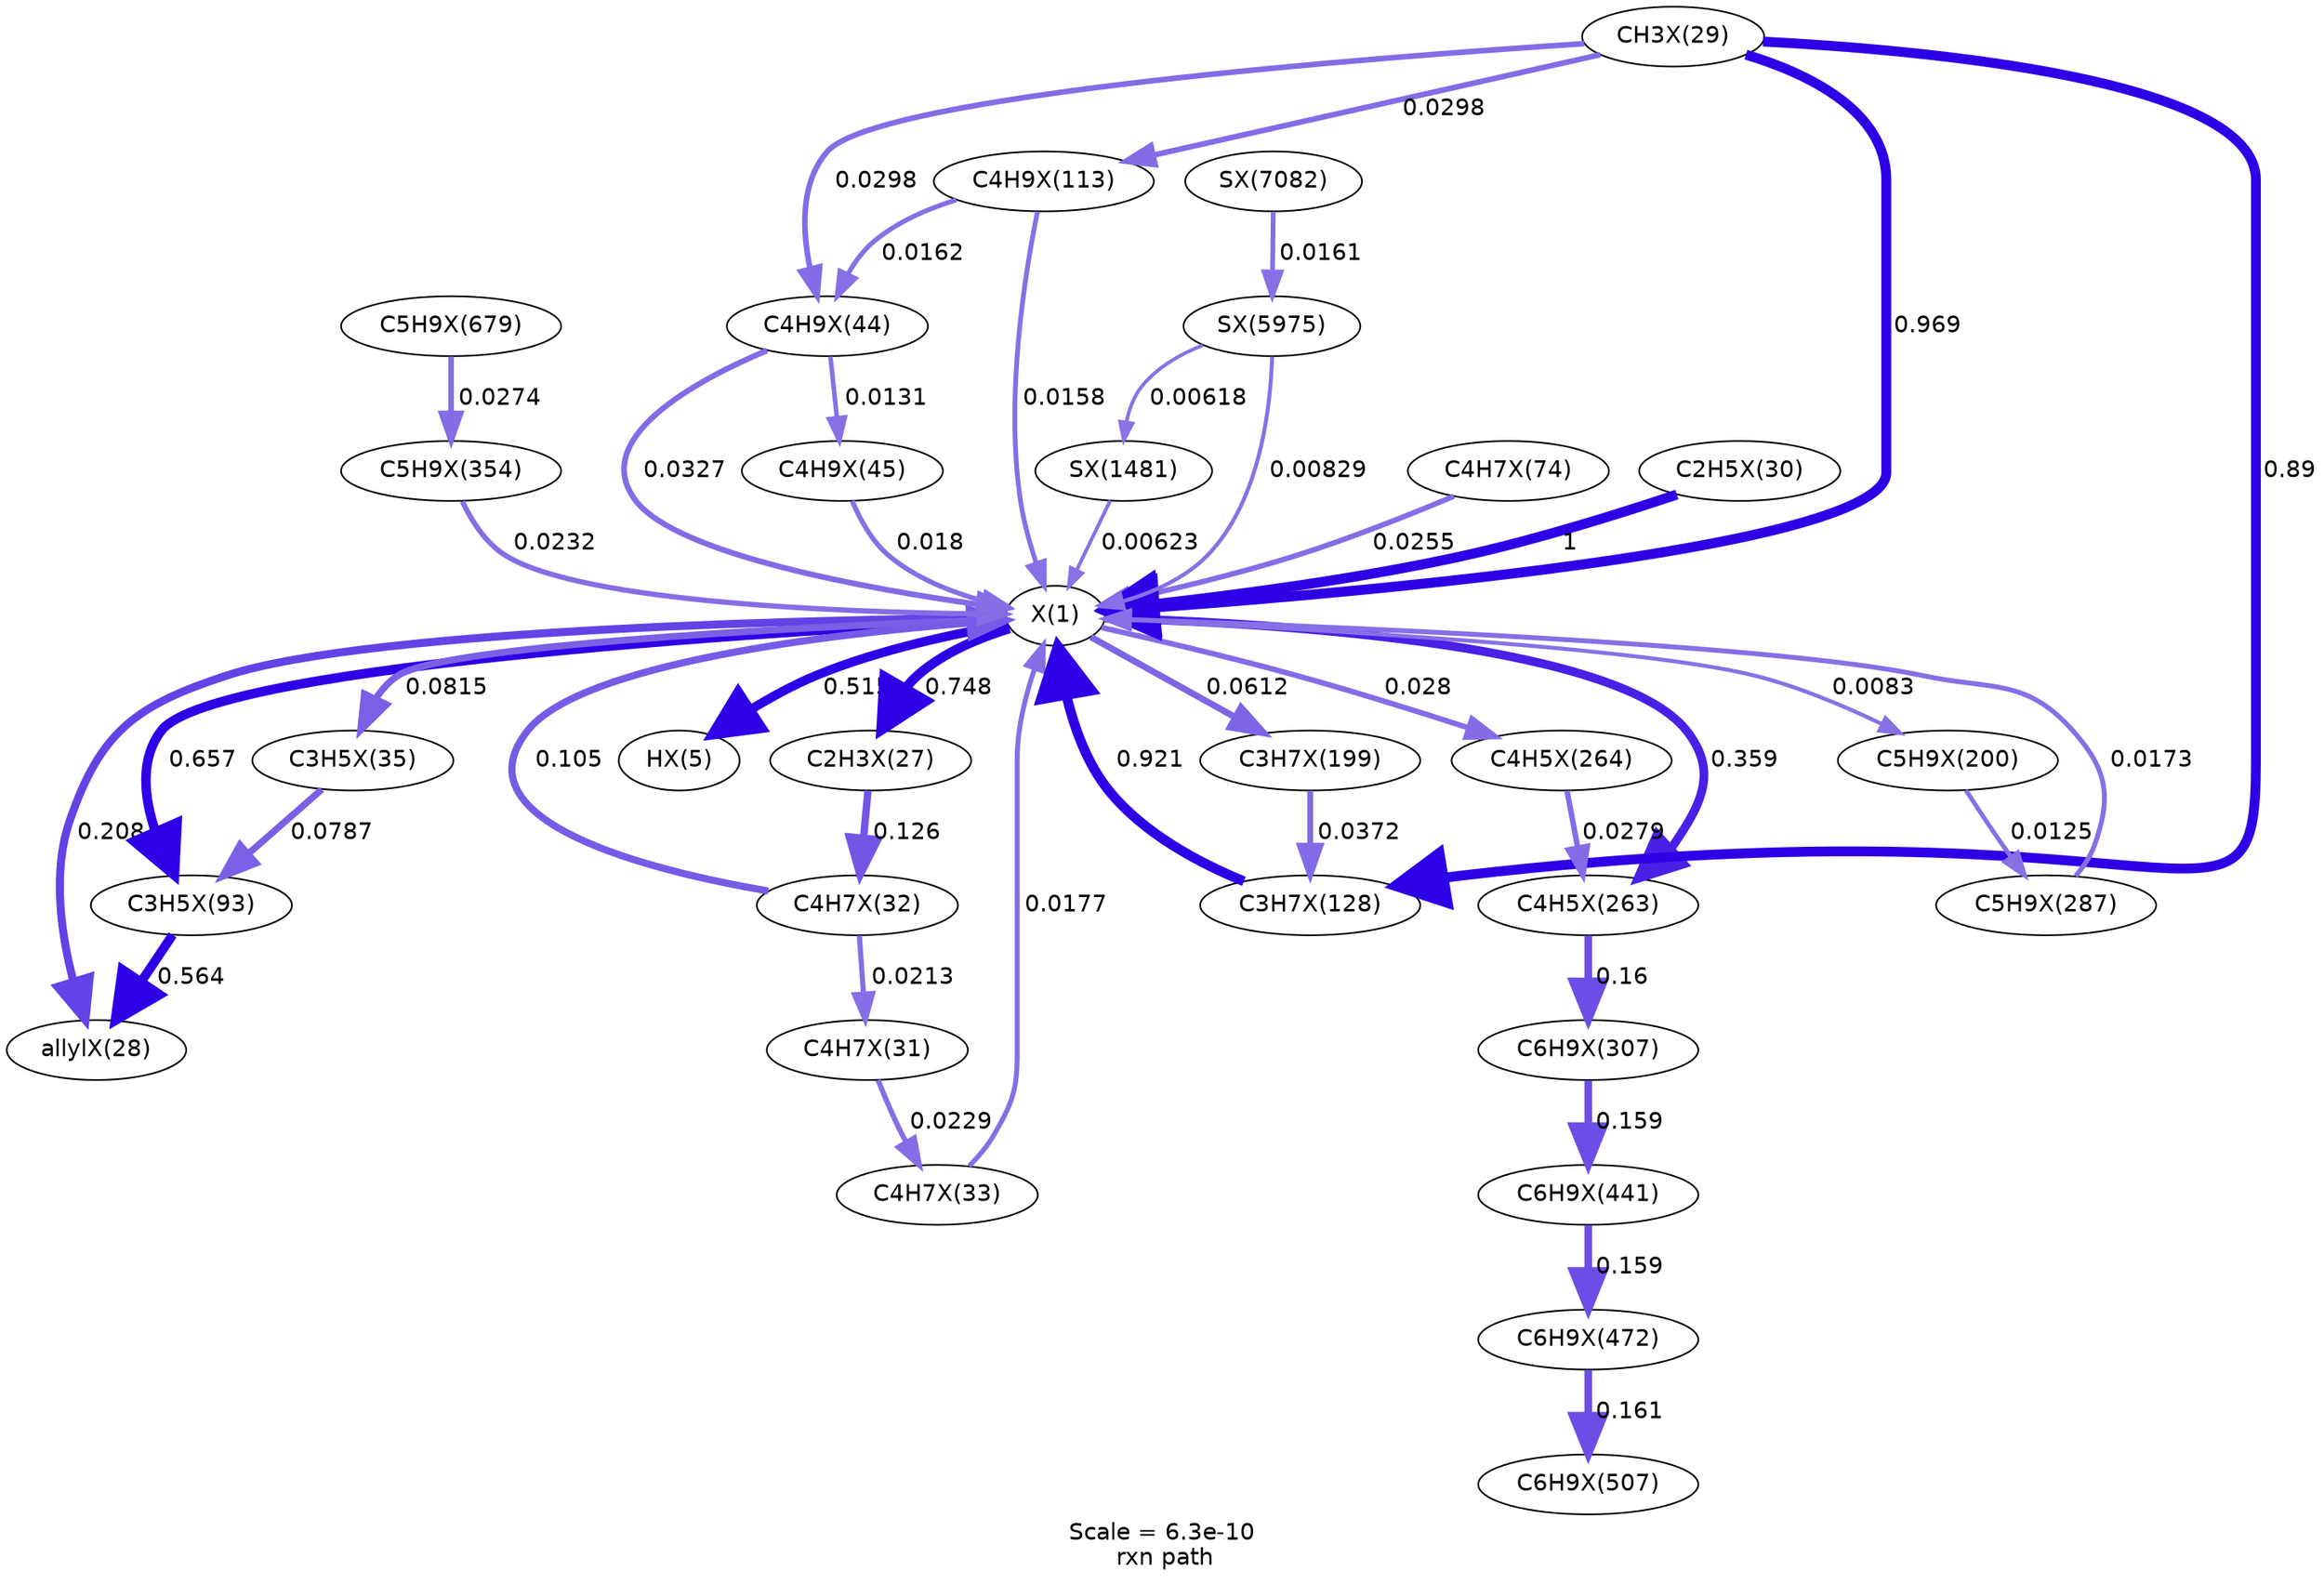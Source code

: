 digraph reaction_paths {
center=1;
s106 -> s107[fontname="Helvetica", style="setlinewidth(5.5)", arrowsize=2.75, color="0.7, 1.02, 0.9"
, label=" 0.515"];
s106 -> s108[fontname="Helvetica", style="setlinewidth(5.78)", arrowsize=2.89, color="0.7, 1.25, 0.9"
, label=" 0.748"];
s113 -> s106[fontname="Helvetica", style="setlinewidth(4.3)", arrowsize=2.15, color="0.7, 0.605, 0.9"
, label=" 0.105"];
s114 -> s106[fontname="Helvetica", style="setlinewidth(2.95)", arrowsize=1.48, color="0.7, 0.518, 0.9"
, label=" 0.0177"];
s123 -> s106[fontname="Helvetica", style="setlinewidth(3.23)", arrowsize=1.62, color="0.7, 0.526, 0.9"
, label=" 0.0255"];
s111 -> s106[fontname="Helvetica", style="setlinewidth(6)", arrowsize=3, color="0.7, 1.5, 0.9"
, label=" 1"];
s110 -> s106[fontname="Helvetica", style="setlinewidth(5.98)", arrowsize=2.99, color="0.7, 1.47, 0.9"
, label=" 0.969"];
s106 -> s109[fontname="Helvetica", style="setlinewidth(4.82)", arrowsize=2.41, color="0.7, 0.708, 0.9"
, label=" 0.208"];
s106 -> s124[fontname="Helvetica", style="setlinewidth(5.68)", arrowsize=2.84, color="0.7, 1.16, 0.9"
, label=" 0.657"];
s106 -> s116[fontname="Helvetica", style="setlinewidth(4.11)", arrowsize=2.05, color="0.7, 0.582, 0.9"
, label=" 0.0815"];
s128 -> s106[fontname="Helvetica", style="setlinewidth(5.94)", arrowsize=2.97, color="0.7, 1.42, 0.9"
, label=" 0.921"];
s106 -> s139[fontname="Helvetica", style="setlinewidth(3.89)", arrowsize=1.95, color="0.7, 0.561, 0.9"
, label=" 0.0612"];
s106 -> s159[fontname="Helvetica", style="setlinewidth(5.23)", arrowsize=2.61, color="0.7, 0.859, 0.9"
, label=" 0.359"];
s106 -> s160[fontname="Helvetica", style="setlinewidth(3.3)", arrowsize=1.65, color="0.7, 0.528, 0.9"
, label=" 0.028"];
s164 -> s106[fontname="Helvetica", style="setlinewidth(3.16)", arrowsize=1.58, color="0.7, 0.523, 0.9"
, label=" 0.0232"];
s161 -> s106[fontname="Helvetica", style="setlinewidth(2.93)", arrowsize=1.47, color="0.7, 0.517, 0.9"
, label=" 0.0173"];
s106 -> s140[fontname="Helvetica", style="setlinewidth(2.38)", arrowsize=1.19, color="0.7, 0.508, 0.9"
, label=" 0.0083"];
s117 -> s106[fontname="Helvetica", style="setlinewidth(3.42)", arrowsize=1.71, color="0.7, 0.533, 0.9"
, label=" 0.0327"];
s118 -> s106[fontname="Helvetica", style="setlinewidth(2.97)", arrowsize=1.48, color="0.7, 0.518, 0.9"
, label=" 0.018"];
s126 -> s106[fontname="Helvetica", style="setlinewidth(2.87)", arrowsize=1.43, color="0.7, 0.516, 0.9"
, label=" 0.0158"];
s227 -> s106[fontname="Helvetica", style="setlinewidth(2.17)", arrowsize=1.08, color="0.7, 0.506, 0.9"
, label=" 0.00623"];
s299 -> s106[fontname="Helvetica", style="setlinewidth(2.38)", arrowsize=1.19, color="0.7, 0.508, 0.9"
, label=" 0.00829"];
s108 -> s113[fontname="Helvetica", style="setlinewidth(4.44)", arrowsize=2.22, color="0.7, 0.626, 0.9"
, label=" 0.126"];
s113 -> s112[fontname="Helvetica", style="setlinewidth(3.09)", arrowsize=1.55, color="0.7, 0.521, 0.9"
, label=" 0.0213"];
s112 -> s114[fontname="Helvetica", style="setlinewidth(3.15)", arrowsize=1.57, color="0.7, 0.523, 0.9"
, label=" 0.0229"];
s110 -> s128[fontname="Helvetica", style="setlinewidth(5.91)", arrowsize=2.96, color="0.7, 1.39, 0.9"
, label=" 0.89"];
s110 -> s117[fontname="Helvetica", style="setlinewidth(3.35)", arrowsize=1.67, color="0.7, 0.53, 0.9"
, label=" 0.0298"];
s110 -> s126[fontname="Helvetica", style="setlinewidth(3.35)", arrowsize=1.67, color="0.7, 0.53, 0.9"
, label=" 0.0298"];
s124 -> s109[fontname="Helvetica", style="setlinewidth(5.57)", arrowsize=2.78, color="0.7, 1.06, 0.9"
, label=" 0.564"];
s116 -> s124[fontname="Helvetica", style="setlinewidth(4.08)", arrowsize=2.04, color="0.7, 0.579, 0.9"
, label=" 0.0787"];
s139 -> s128[fontname="Helvetica", style="setlinewidth(3.52)", arrowsize=1.76, color="0.7, 0.537, 0.9"
, label=" 0.0372"];
s160 -> s159[fontname="Helvetica", style="setlinewidth(3.3)", arrowsize=1.65, color="0.7, 0.528, 0.9"
, label=" 0.0279"];
s159 -> s163[fontname="Helvetica", style="setlinewidth(4.62)", arrowsize=2.31, color="0.7, 0.66, 0.9"
, label=" 0.16"];
s163 -> s176[fontname="Helvetica", style="setlinewidth(4.61)", arrowsize=2.31, color="0.7, 0.659, 0.9"
, label=" 0.159"];
s176 -> s177[fontname="Helvetica", style="setlinewidth(4.61)", arrowsize=2.31, color="0.7, 0.659, 0.9"
, label=" 0.159"];
s177 -> s178[fontname="Helvetica", style="setlinewidth(4.62)", arrowsize=2.31, color="0.7, 0.661, 0.9"
, label=" 0.161"];
s182 -> s164[fontname="Helvetica", style="setlinewidth(3.28)", arrowsize=1.64, color="0.7, 0.527, 0.9"
, label=" 0.0274"];
s140 -> s161[fontname="Helvetica", style="setlinewidth(2.69)", arrowsize=1.35, color="0.7, 0.513, 0.9"
, label=" 0.0125"];
s117 -> s118[fontname="Helvetica", style="setlinewidth(2.73)", arrowsize=1.36, color="0.7, 0.513, 0.9"
, label=" 0.0131"];
s126 -> s117[fontname="Helvetica", style="setlinewidth(2.89)", arrowsize=1.44, color="0.7, 0.516, 0.9"
, label=" 0.0162"];
s299 -> s227[fontname="Helvetica", style="setlinewidth(2.16)", arrowsize=1.08, color="0.7, 0.506, 0.9"
, label=" 0.00618"];
s306 -> s299[fontname="Helvetica", style="setlinewidth(2.88)", arrowsize=1.44, color="0.7, 0.516, 0.9"
, label=" 0.0161"];
s106 [ fontname="Helvetica", label="X(1)"];
s107 [ fontname="Helvetica", label="HX(5)"];
s108 [ fontname="Helvetica", label="C2H3X(27)"];
s109 [ fontname="Helvetica", label="allylX(28)"];
s110 [ fontname="Helvetica", label="CH3X(29)"];
s111 [ fontname="Helvetica", label="C2H5X(30)"];
s112 [ fontname="Helvetica", label="C4H7X(31)"];
s113 [ fontname="Helvetica", label="C4H7X(32)"];
s114 [ fontname="Helvetica", label="C4H7X(33)"];
s116 [ fontname="Helvetica", label="C3H5X(35)"];
s117 [ fontname="Helvetica", label="C4H9X(44)"];
s118 [ fontname="Helvetica", label="C4H9X(45)"];
s123 [ fontname="Helvetica", label="C4H7X(74)"];
s124 [ fontname="Helvetica", label="C3H5X(93)"];
s126 [ fontname="Helvetica", label="C4H9X(113)"];
s128 [ fontname="Helvetica", label="C3H7X(128)"];
s139 [ fontname="Helvetica", label="C3H7X(199)"];
s140 [ fontname="Helvetica", label="C5H9X(200)"];
s159 [ fontname="Helvetica", label="C4H5X(263)"];
s160 [ fontname="Helvetica", label="C4H5X(264)"];
s161 [ fontname="Helvetica", label="C5H9X(287)"];
s163 [ fontname="Helvetica", label="C6H9X(307)"];
s164 [ fontname="Helvetica", label="C5H9X(354)"];
s176 [ fontname="Helvetica", label="C6H9X(441)"];
s177 [ fontname="Helvetica", label="C6H9X(472)"];
s178 [ fontname="Helvetica", label="C6H9X(507)"];
s182 [ fontname="Helvetica", label="C5H9X(679)"];
s227 [ fontname="Helvetica", label="SX(1481)"];
s299 [ fontname="Helvetica", label="SX(5975)"];
s306 [ fontname="Helvetica", label="SX(7082)"];
 label = "Scale = 6.3e-10\l rxn path";
 fontname = "Helvetica";
}
